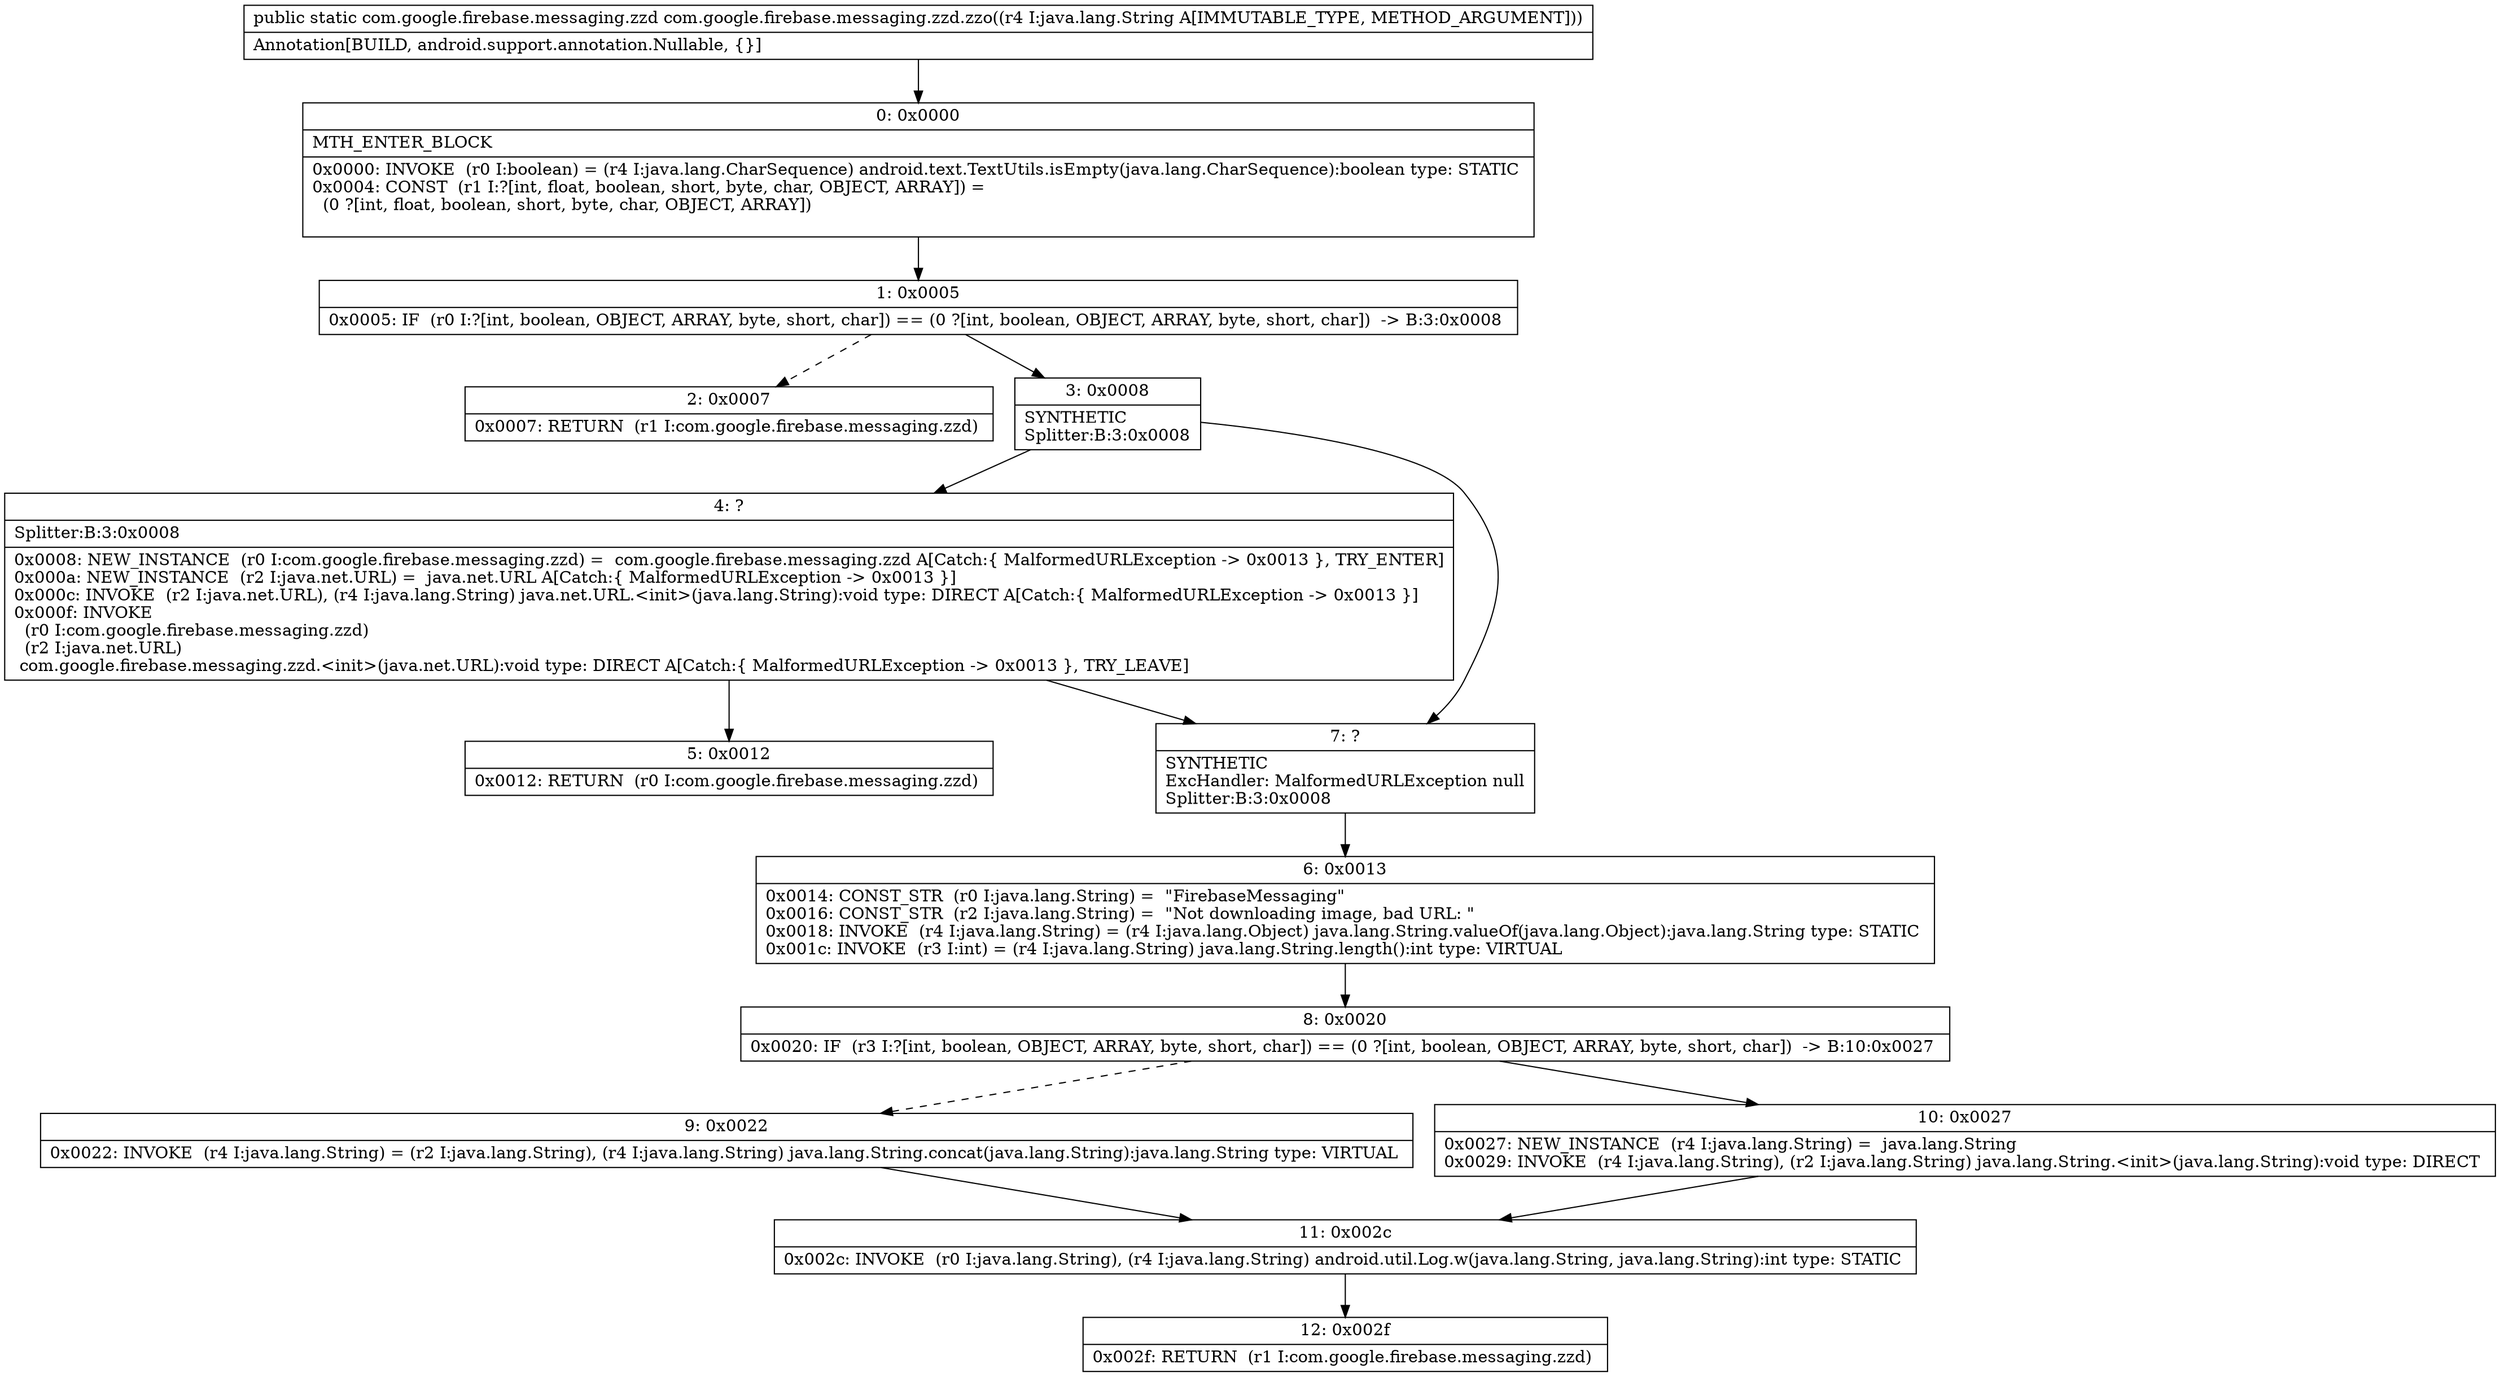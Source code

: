 digraph "CFG forcom.google.firebase.messaging.zzd.zzo(Ljava\/lang\/String;)Lcom\/google\/firebase\/messaging\/zzd;" {
Node_0 [shape=record,label="{0\:\ 0x0000|MTH_ENTER_BLOCK\l|0x0000: INVOKE  (r0 I:boolean) = (r4 I:java.lang.CharSequence) android.text.TextUtils.isEmpty(java.lang.CharSequence):boolean type: STATIC \l0x0004: CONST  (r1 I:?[int, float, boolean, short, byte, char, OBJECT, ARRAY]) = \l  (0 ?[int, float, boolean, short, byte, char, OBJECT, ARRAY])\l \l}"];
Node_1 [shape=record,label="{1\:\ 0x0005|0x0005: IF  (r0 I:?[int, boolean, OBJECT, ARRAY, byte, short, char]) == (0 ?[int, boolean, OBJECT, ARRAY, byte, short, char])  \-\> B:3:0x0008 \l}"];
Node_2 [shape=record,label="{2\:\ 0x0007|0x0007: RETURN  (r1 I:com.google.firebase.messaging.zzd) \l}"];
Node_3 [shape=record,label="{3\:\ 0x0008|SYNTHETIC\lSplitter:B:3:0x0008\l}"];
Node_4 [shape=record,label="{4\:\ ?|Splitter:B:3:0x0008\l|0x0008: NEW_INSTANCE  (r0 I:com.google.firebase.messaging.zzd) =  com.google.firebase.messaging.zzd A[Catch:\{ MalformedURLException \-\> 0x0013 \}, TRY_ENTER]\l0x000a: NEW_INSTANCE  (r2 I:java.net.URL) =  java.net.URL A[Catch:\{ MalformedURLException \-\> 0x0013 \}]\l0x000c: INVOKE  (r2 I:java.net.URL), (r4 I:java.lang.String) java.net.URL.\<init\>(java.lang.String):void type: DIRECT A[Catch:\{ MalformedURLException \-\> 0x0013 \}]\l0x000f: INVOKE  \l  (r0 I:com.google.firebase.messaging.zzd)\l  (r2 I:java.net.URL)\l com.google.firebase.messaging.zzd.\<init\>(java.net.URL):void type: DIRECT A[Catch:\{ MalformedURLException \-\> 0x0013 \}, TRY_LEAVE]\l}"];
Node_5 [shape=record,label="{5\:\ 0x0012|0x0012: RETURN  (r0 I:com.google.firebase.messaging.zzd) \l}"];
Node_6 [shape=record,label="{6\:\ 0x0013|0x0014: CONST_STR  (r0 I:java.lang.String) =  \"FirebaseMessaging\" \l0x0016: CONST_STR  (r2 I:java.lang.String) =  \"Not downloading image, bad URL: \" \l0x0018: INVOKE  (r4 I:java.lang.String) = (r4 I:java.lang.Object) java.lang.String.valueOf(java.lang.Object):java.lang.String type: STATIC \l0x001c: INVOKE  (r3 I:int) = (r4 I:java.lang.String) java.lang.String.length():int type: VIRTUAL \l}"];
Node_7 [shape=record,label="{7\:\ ?|SYNTHETIC\lExcHandler: MalformedURLException null\lSplitter:B:3:0x0008\l}"];
Node_8 [shape=record,label="{8\:\ 0x0020|0x0020: IF  (r3 I:?[int, boolean, OBJECT, ARRAY, byte, short, char]) == (0 ?[int, boolean, OBJECT, ARRAY, byte, short, char])  \-\> B:10:0x0027 \l}"];
Node_9 [shape=record,label="{9\:\ 0x0022|0x0022: INVOKE  (r4 I:java.lang.String) = (r2 I:java.lang.String), (r4 I:java.lang.String) java.lang.String.concat(java.lang.String):java.lang.String type: VIRTUAL \l}"];
Node_10 [shape=record,label="{10\:\ 0x0027|0x0027: NEW_INSTANCE  (r4 I:java.lang.String) =  java.lang.String \l0x0029: INVOKE  (r4 I:java.lang.String), (r2 I:java.lang.String) java.lang.String.\<init\>(java.lang.String):void type: DIRECT \l}"];
Node_11 [shape=record,label="{11\:\ 0x002c|0x002c: INVOKE  (r0 I:java.lang.String), (r4 I:java.lang.String) android.util.Log.w(java.lang.String, java.lang.String):int type: STATIC \l}"];
Node_12 [shape=record,label="{12\:\ 0x002f|0x002f: RETURN  (r1 I:com.google.firebase.messaging.zzd) \l}"];
MethodNode[shape=record,label="{public static com.google.firebase.messaging.zzd com.google.firebase.messaging.zzd.zzo((r4 I:java.lang.String A[IMMUTABLE_TYPE, METHOD_ARGUMENT]))  | Annotation[BUILD, android.support.annotation.Nullable, \{\}]\l}"];
MethodNode -> Node_0;
Node_0 -> Node_1;
Node_1 -> Node_2[style=dashed];
Node_1 -> Node_3;
Node_3 -> Node_4;
Node_3 -> Node_7;
Node_4 -> Node_5;
Node_4 -> Node_7;
Node_6 -> Node_8;
Node_7 -> Node_6;
Node_8 -> Node_9[style=dashed];
Node_8 -> Node_10;
Node_9 -> Node_11;
Node_10 -> Node_11;
Node_11 -> Node_12;
}

